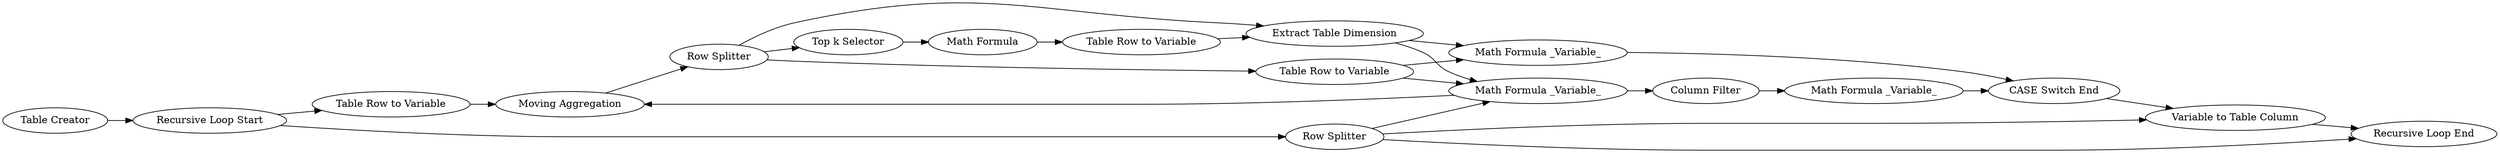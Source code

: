 digraph {
	1 [label="Table Creator"]
	2 [label="Recursive Loop Start"]
	5 [label="Table Row to Variable"]
	14 [label="Variable to Table Column"]
	15 [label="Recursive Loop End"]
	16 [label="Row Splitter"]
	19 [label="Empty Table Switch"]
	20 [label="CASE Switch End"]
	21 [label="Math Formula _Variable_"]
	22 [label="Column Filter"]
	3 [label="Moving Aggregation"]
	6 [label="Row Splitter"]
	7 [label="Table Row to Variable"]
	8 [label="Extract Table Dimension"]
	10 [label="Top k Selector"]
	11 [label="Table Row to Variable"]
	12 [label="Math Formula"]
	18 [label="Math Formula _Variable_"]
	19 [label="Math Formula _Variable_"]
	22 -> 21
	3 -> 6
	6 -> 7
	6 -> 10
	6 -> 8
	7 -> 19
	7 -> 18
	8 -> 18
	8 -> 19
	10 -> 12
	11 -> 8
	12 -> 11
	1 -> 2
	2 -> 5
	2 -> 16
	5 -> 3
	14 -> 15
	16 -> 19
	16 -> 14
	16 -> 15
	19 -> 22
	19 -> 3
	20 -> 14
	21 -> 20
	18 -> 20
	rankdir=LR
}

